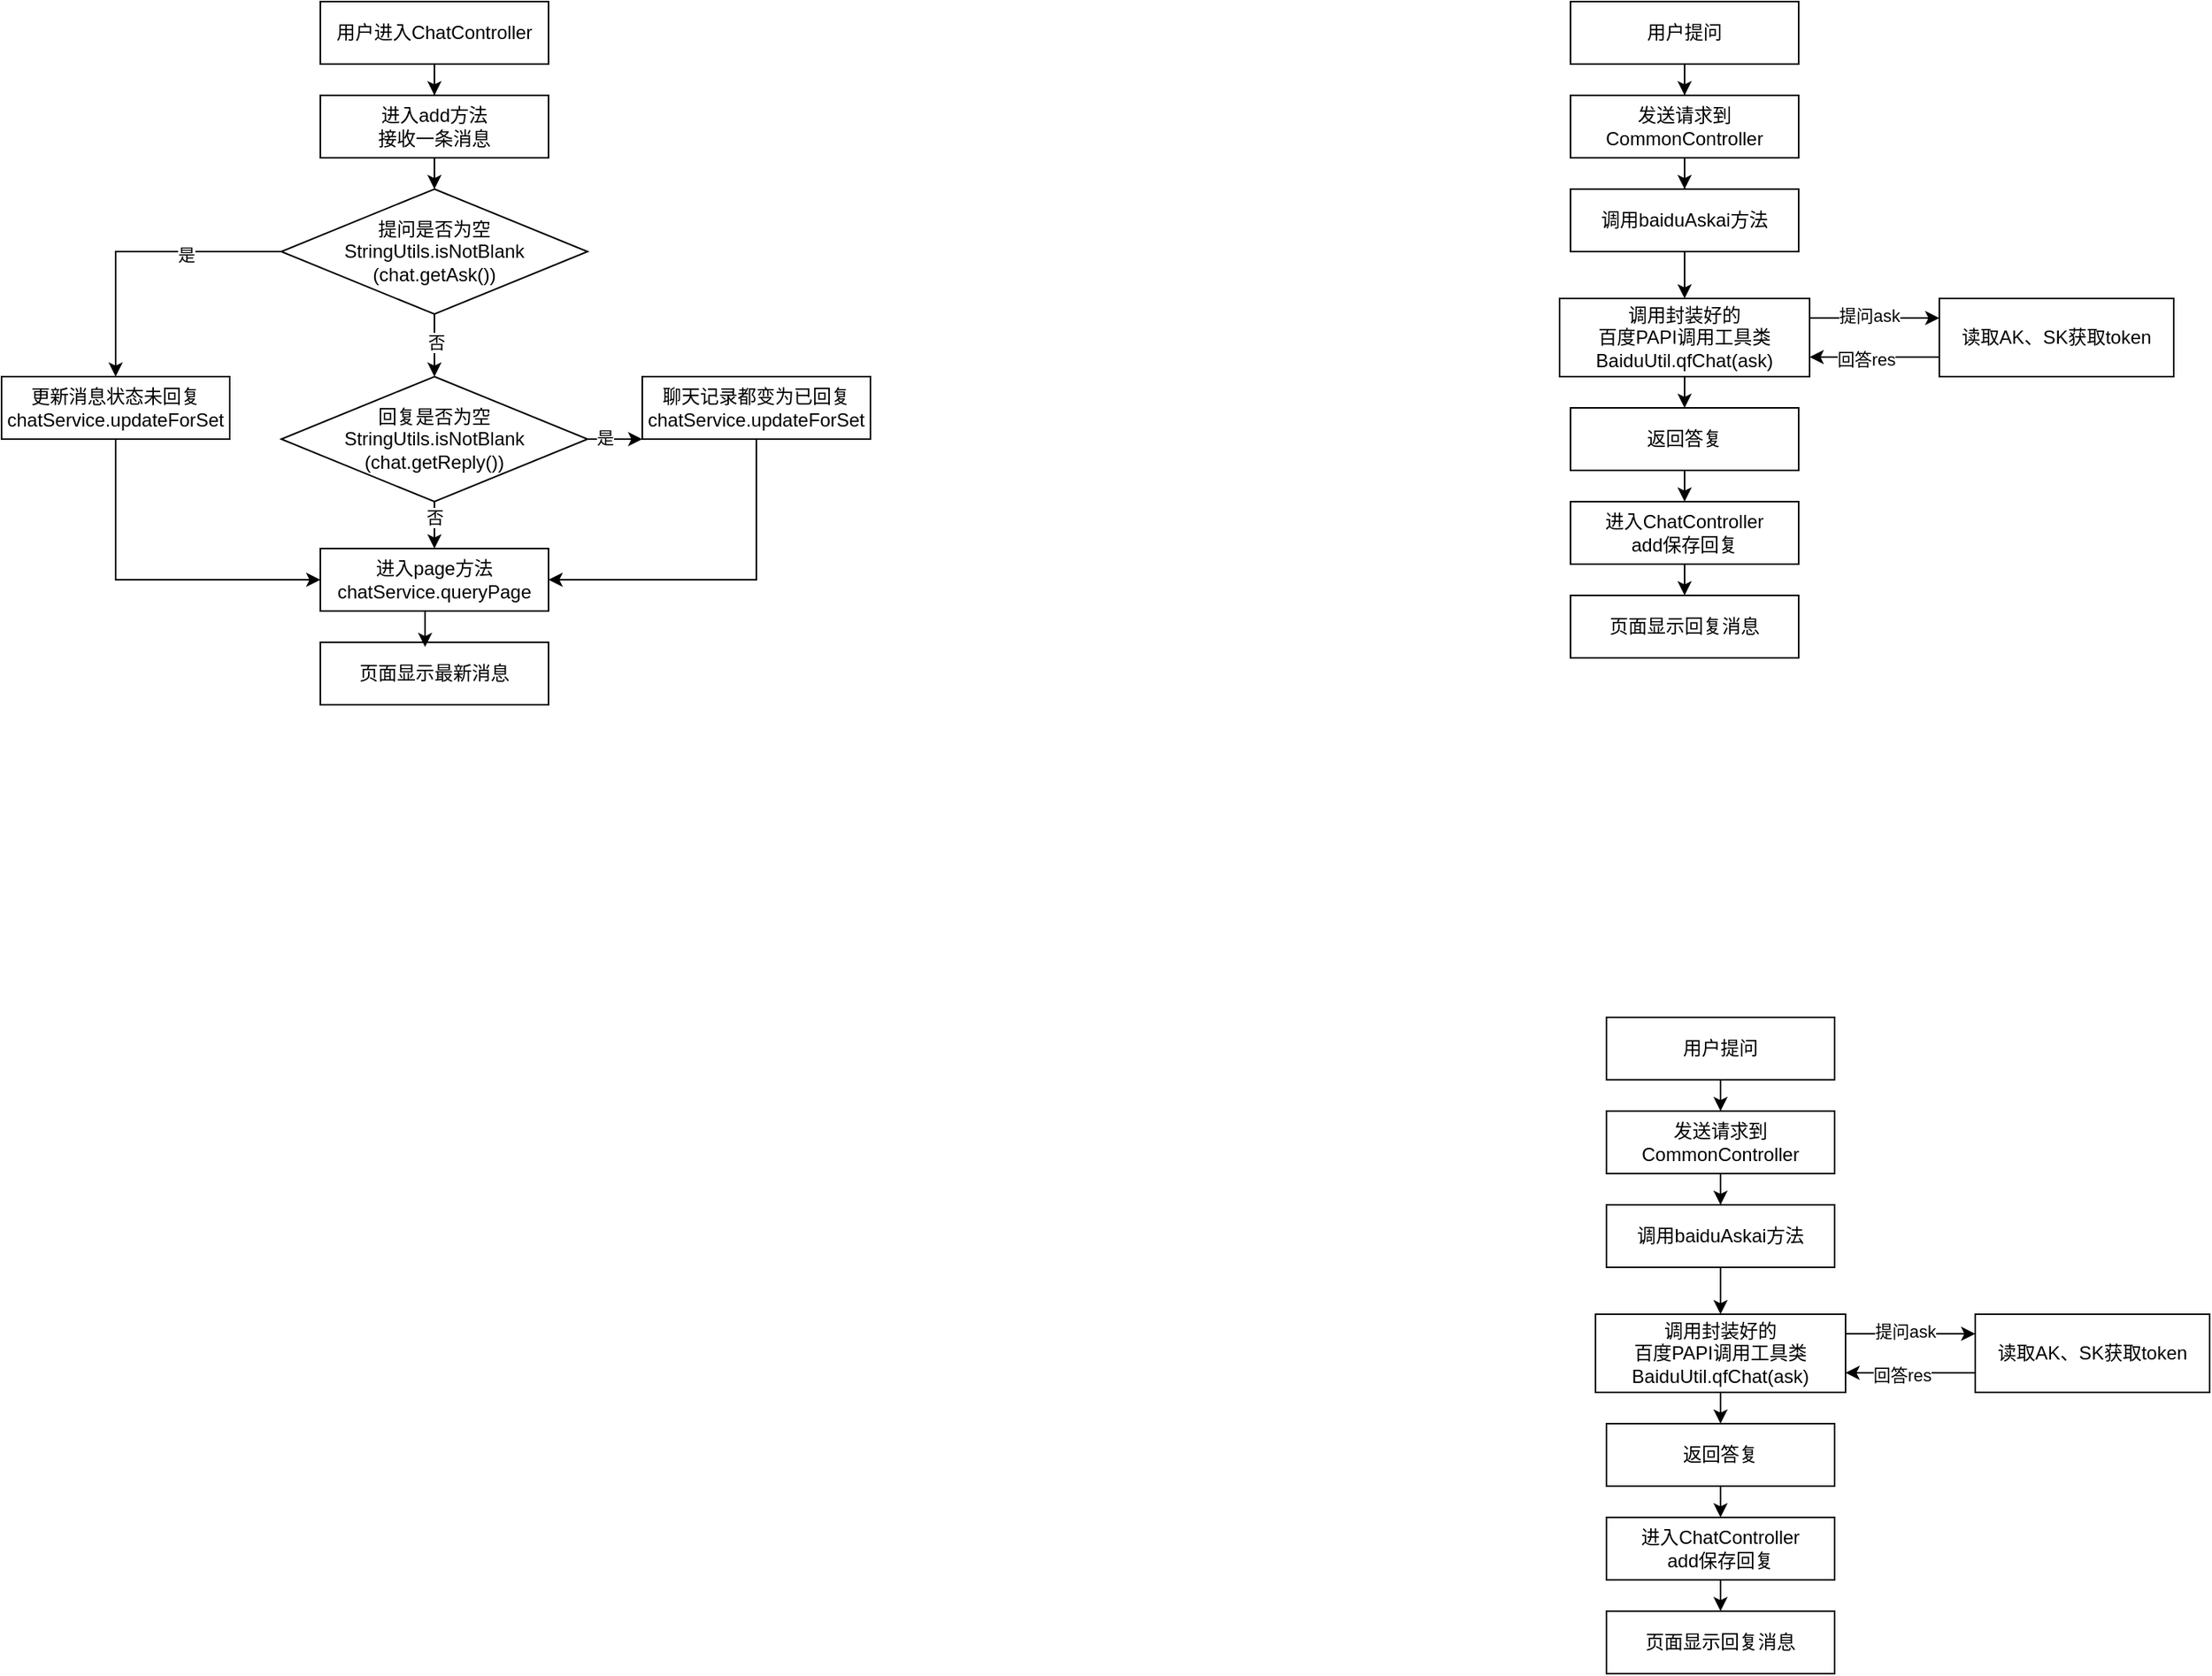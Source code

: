<mxfile version="26.2.9">
  <diagram name="第 1 页" id="76SO9O9yr07jMs2---yx">
    <mxGraphModel dx="985" dy="518" grid="1" gridSize="10" guides="1" tooltips="1" connect="1" arrows="1" fold="1" page="1" pageScale="1" pageWidth="827" pageHeight="1169" math="0" shadow="0">
      <root>
        <mxCell id="0" />
        <mxCell id="1" parent="0" />
        <mxCell id="89t6GWdF_3kPurugmedB-18" style="edgeStyle=orthogonalEdgeStyle;rounded=0;orthogonalLoop=1;jettySize=auto;html=1;exitX=0.5;exitY=1;exitDx=0;exitDy=0;" edge="1" parent="1" source="89t6GWdF_3kPurugmedB-1" target="89t6GWdF_3kPurugmedB-12">
          <mxGeometry relative="1" as="geometry" />
        </mxCell>
        <mxCell id="89t6GWdF_3kPurugmedB-1" value="用户进入ChatController" style="rounded=0;whiteSpace=wrap;html=1;" vertex="1" parent="1">
          <mxGeometry x="324" y="50" width="146" height="40" as="geometry" />
        </mxCell>
        <mxCell id="89t6GWdF_3kPurugmedB-24" style="edgeStyle=orthogonalEdgeStyle;rounded=0;orthogonalLoop=1;jettySize=auto;html=1;exitX=0.5;exitY=1;exitDx=0;exitDy=0;entryX=0.5;entryY=0;entryDx=0;entryDy=0;" edge="1" parent="1" source="89t6GWdF_3kPurugmedB-12" target="89t6GWdF_3kPurugmedB-21">
          <mxGeometry relative="1" as="geometry" />
        </mxCell>
        <mxCell id="89t6GWdF_3kPurugmedB-12" value="&lt;div&gt;进入add方法&lt;/div&gt;接收一条消息" style="rounded=0;whiteSpace=wrap;html=1;" vertex="1" parent="1">
          <mxGeometry x="324" y="110" width="146" height="40" as="geometry" />
        </mxCell>
        <mxCell id="89t6GWdF_3kPurugmedB-50" style="edgeStyle=orthogonalEdgeStyle;rounded=0;orthogonalLoop=1;jettySize=auto;html=1;entryX=1;entryY=0.5;entryDx=0;entryDy=0;exitX=0.5;exitY=1;exitDx=0;exitDy=0;" edge="1" parent="1" source="89t6GWdF_3kPurugmedB-13" target="89t6GWdF_3kPurugmedB-15">
          <mxGeometry relative="1" as="geometry" />
        </mxCell>
        <mxCell id="89t6GWdF_3kPurugmedB-13" value="聊天记录都变为已回复chatService.updateForSet" style="rounded=0;whiteSpace=wrap;html=1;" vertex="1" parent="1">
          <mxGeometry x="530" y="290" width="146" height="40" as="geometry" />
        </mxCell>
        <mxCell id="89t6GWdF_3kPurugmedB-14" value="页面显示最新消息" style="rounded=0;whiteSpace=wrap;html=1;" vertex="1" parent="1">
          <mxGeometry x="324" y="460" width="146" height="40" as="geometry" />
        </mxCell>
        <mxCell id="89t6GWdF_3kPurugmedB-15" value="进入page方法 chatService.queryPage" style="rounded=0;whiteSpace=wrap;html=1;" vertex="1" parent="1">
          <mxGeometry x="324" y="400" width="146" height="40" as="geometry" />
        </mxCell>
        <mxCell id="89t6GWdF_3kPurugmedB-49" style="edgeStyle=orthogonalEdgeStyle;rounded=0;orthogonalLoop=1;jettySize=auto;html=1;exitX=0.5;exitY=1;exitDx=0;exitDy=0;entryX=0;entryY=0.5;entryDx=0;entryDy=0;" edge="1" parent="1" source="89t6GWdF_3kPurugmedB-16" target="89t6GWdF_3kPurugmedB-15">
          <mxGeometry relative="1" as="geometry" />
        </mxCell>
        <mxCell id="89t6GWdF_3kPurugmedB-16" value="&lt;div&gt;更新消息状态未回复&lt;/div&gt;chatService.updateForSet" style="rounded=0;whiteSpace=wrap;html=1;" vertex="1" parent="1">
          <mxGeometry x="120" y="290" width="146" height="40" as="geometry" />
        </mxCell>
        <mxCell id="89t6GWdF_3kPurugmedB-29" style="edgeStyle=orthogonalEdgeStyle;rounded=0;orthogonalLoop=1;jettySize=auto;html=1;exitX=0.5;exitY=1;exitDx=0;exitDy=0;entryX=0.5;entryY=0;entryDx=0;entryDy=0;" edge="1" parent="1" source="89t6GWdF_3kPurugmedB-21" target="89t6GWdF_3kPurugmedB-22">
          <mxGeometry relative="1" as="geometry" />
        </mxCell>
        <mxCell id="89t6GWdF_3kPurugmedB-51" value="否" style="edgeLabel;html=1;align=center;verticalAlign=middle;resizable=0;points=[];" vertex="1" connectable="0" parent="89t6GWdF_3kPurugmedB-29">
          <mxGeometry x="-0.124" y="1" relative="1" as="geometry">
            <mxPoint as="offset" />
          </mxGeometry>
        </mxCell>
        <mxCell id="89t6GWdF_3kPurugmedB-33" style="edgeStyle=orthogonalEdgeStyle;rounded=0;orthogonalLoop=1;jettySize=auto;html=1;exitX=0;exitY=0.5;exitDx=0;exitDy=0;entryX=0.5;entryY=0;entryDx=0;entryDy=0;" edge="1" parent="1" source="89t6GWdF_3kPurugmedB-21" target="89t6GWdF_3kPurugmedB-16">
          <mxGeometry relative="1" as="geometry" />
        </mxCell>
        <mxCell id="89t6GWdF_3kPurugmedB-36" value="是" style="edgeLabel;html=1;align=center;verticalAlign=middle;resizable=0;points=[];" vertex="1" connectable="0" parent="89t6GWdF_3kPurugmedB-33">
          <mxGeometry x="-0.337" y="2" relative="1" as="geometry">
            <mxPoint as="offset" />
          </mxGeometry>
        </mxCell>
        <mxCell id="89t6GWdF_3kPurugmedB-21" value="&lt;div&gt;提问是否为空&lt;/div&gt;StringUtils.isNotBlank&lt;div&gt;(chat.getAsk())&lt;/div&gt;" style="rhombus;whiteSpace=wrap;html=1;" vertex="1" parent="1">
          <mxGeometry x="299" y="170" width="196" height="80" as="geometry" />
        </mxCell>
        <mxCell id="89t6GWdF_3kPurugmedB-45" style="edgeStyle=orthogonalEdgeStyle;rounded=0;orthogonalLoop=1;jettySize=auto;html=1;exitX=0.5;exitY=1;exitDx=0;exitDy=0;entryX=0.5;entryY=0;entryDx=0;entryDy=0;" edge="1" parent="1" source="89t6GWdF_3kPurugmedB-22" target="89t6GWdF_3kPurugmedB-15">
          <mxGeometry relative="1" as="geometry" />
        </mxCell>
        <mxCell id="89t6GWdF_3kPurugmedB-54" value="否" style="edgeLabel;html=1;align=center;verticalAlign=middle;resizable=0;points=[];" vertex="1" connectable="0" parent="89t6GWdF_3kPurugmedB-45">
          <mxGeometry x="-0.352" relative="1" as="geometry">
            <mxPoint as="offset" />
          </mxGeometry>
        </mxCell>
        <mxCell id="89t6GWdF_3kPurugmedB-52" style="edgeStyle=orthogonalEdgeStyle;rounded=0;orthogonalLoop=1;jettySize=auto;html=1;exitX=1;exitY=0.5;exitDx=0;exitDy=0;entryX=0;entryY=1;entryDx=0;entryDy=0;" edge="1" parent="1" source="89t6GWdF_3kPurugmedB-22" target="89t6GWdF_3kPurugmedB-13">
          <mxGeometry relative="1" as="geometry" />
        </mxCell>
        <mxCell id="89t6GWdF_3kPurugmedB-53" value="是" style="edgeLabel;html=1;align=center;verticalAlign=middle;resizable=0;points=[];" vertex="1" connectable="0" parent="89t6GWdF_3kPurugmedB-52">
          <mxGeometry x="-0.369" y="1" relative="1" as="geometry">
            <mxPoint as="offset" />
          </mxGeometry>
        </mxCell>
        <mxCell id="89t6GWdF_3kPurugmedB-22" value="&lt;div&gt;回复是否为空&lt;/div&gt;StringUtils.isNotBlank&lt;div&gt;(chat.getReply())&lt;/div&gt;" style="rhombus;whiteSpace=wrap;html=1;" vertex="1" parent="1">
          <mxGeometry x="299" y="290" width="196" height="80" as="geometry" />
        </mxCell>
        <mxCell id="89t6GWdF_3kPurugmedB-48" style="edgeStyle=orthogonalEdgeStyle;rounded=0;orthogonalLoop=1;jettySize=auto;html=1;exitX=0.5;exitY=1;exitDx=0;exitDy=0;entryX=0.459;entryY=0.076;entryDx=0;entryDy=0;entryPerimeter=0;" edge="1" parent="1" source="89t6GWdF_3kPurugmedB-15" target="89t6GWdF_3kPurugmedB-14">
          <mxGeometry relative="1" as="geometry" />
        </mxCell>
        <mxCell id="89t6GWdF_3kPurugmedB-57" style="edgeStyle=orthogonalEdgeStyle;rounded=0;orthogonalLoop=1;jettySize=auto;html=1;exitX=0.5;exitY=1;exitDx=0;exitDy=0;" edge="1" parent="1" source="89t6GWdF_3kPurugmedB-58" target="89t6GWdF_3kPurugmedB-60">
          <mxGeometry relative="1" as="geometry" />
        </mxCell>
        <mxCell id="89t6GWdF_3kPurugmedB-58" value="用户提问" style="rounded=0;whiteSpace=wrap;html=1;" vertex="1" parent="1">
          <mxGeometry x="1124" y="50" width="146" height="40" as="geometry" />
        </mxCell>
        <mxCell id="89t6GWdF_3kPurugmedB-78" style="edgeStyle=orthogonalEdgeStyle;rounded=0;orthogonalLoop=1;jettySize=auto;html=1;exitX=0.5;exitY=1;exitDx=0;exitDy=0;" edge="1" parent="1" source="89t6GWdF_3kPurugmedB-60" target="89t6GWdF_3kPurugmedB-62">
          <mxGeometry relative="1" as="geometry" />
        </mxCell>
        <mxCell id="89t6GWdF_3kPurugmedB-60" value="发送请求到&lt;div&gt;CommonController&lt;/div&gt;" style="rounded=0;whiteSpace=wrap;html=1;" vertex="1" parent="1">
          <mxGeometry x="1124" y="110" width="146" height="40" as="geometry" />
        </mxCell>
        <mxCell id="89t6GWdF_3kPurugmedB-88" style="edgeStyle=orthogonalEdgeStyle;rounded=0;orthogonalLoop=1;jettySize=auto;html=1;exitX=0.5;exitY=1;exitDx=0;exitDy=0;entryX=0.5;entryY=0;entryDx=0;entryDy=0;" edge="1" parent="1" source="89t6GWdF_3kPurugmedB-62" target="89t6GWdF_3kPurugmedB-66">
          <mxGeometry relative="1" as="geometry" />
        </mxCell>
        <mxCell id="89t6GWdF_3kPurugmedB-62" value="调用baiduAskai方法" style="rounded=0;whiteSpace=wrap;html=1;" vertex="1" parent="1">
          <mxGeometry x="1124" y="170" width="146" height="40" as="geometry" />
        </mxCell>
        <mxCell id="89t6GWdF_3kPurugmedB-91" style="edgeStyle=orthogonalEdgeStyle;rounded=0;orthogonalLoop=1;jettySize=auto;html=1;exitX=0.5;exitY=1;exitDx=0;exitDy=0;entryX=0.5;entryY=0;entryDx=0;entryDy=0;" edge="1" parent="1" source="89t6GWdF_3kPurugmedB-63" target="89t6GWdF_3kPurugmedB-87">
          <mxGeometry relative="1" as="geometry" />
        </mxCell>
        <mxCell id="89t6GWdF_3kPurugmedB-63" value="&lt;div&gt;进入&lt;span style=&quot;background-color: transparent; color: light-dark(rgb(0, 0, 0), rgb(255, 255, 255));&quot;&gt;ChatController&lt;/span&gt;&lt;/div&gt;&lt;div&gt;add保存回复&lt;/div&gt;" style="rounded=0;whiteSpace=wrap;html=1;" vertex="1" parent="1">
          <mxGeometry x="1124" y="370" width="146" height="40" as="geometry" />
        </mxCell>
        <mxCell id="89t6GWdF_3kPurugmedB-90" style="edgeStyle=orthogonalEdgeStyle;rounded=0;orthogonalLoop=1;jettySize=auto;html=1;exitX=0.5;exitY=1;exitDx=0;exitDy=0;entryX=0.5;entryY=0;entryDx=0;entryDy=0;" edge="1" parent="1" source="89t6GWdF_3kPurugmedB-64" target="89t6GWdF_3kPurugmedB-63">
          <mxGeometry relative="1" as="geometry" />
        </mxCell>
        <mxCell id="89t6GWdF_3kPurugmedB-64" value="返回答复" style="rounded=0;whiteSpace=wrap;html=1;" vertex="1" parent="1">
          <mxGeometry x="1124" y="310" width="146" height="40" as="geometry" />
        </mxCell>
        <mxCell id="89t6GWdF_3kPurugmedB-81" style="edgeStyle=orthogonalEdgeStyle;rounded=0;orthogonalLoop=1;jettySize=auto;html=1;exitX=1;exitY=0.25;exitDx=0;exitDy=0;entryX=0;entryY=0.25;entryDx=0;entryDy=0;" edge="1" parent="1" source="89t6GWdF_3kPurugmedB-66" target="89t6GWdF_3kPurugmedB-79">
          <mxGeometry relative="1" as="geometry" />
        </mxCell>
        <mxCell id="89t6GWdF_3kPurugmedB-84" value="提问ask" style="edgeLabel;html=1;align=center;verticalAlign=middle;resizable=0;points=[];" vertex="1" connectable="0" parent="89t6GWdF_3kPurugmedB-81">
          <mxGeometry x="-0.084" y="2" relative="1" as="geometry">
            <mxPoint as="offset" />
          </mxGeometry>
        </mxCell>
        <mxCell id="89t6GWdF_3kPurugmedB-89" style="edgeStyle=orthogonalEdgeStyle;rounded=0;orthogonalLoop=1;jettySize=auto;html=1;exitX=0.5;exitY=1;exitDx=0;exitDy=0;entryX=0.5;entryY=0;entryDx=0;entryDy=0;" edge="1" parent="1" source="89t6GWdF_3kPurugmedB-66" target="89t6GWdF_3kPurugmedB-64">
          <mxGeometry relative="1" as="geometry" />
        </mxCell>
        <mxCell id="89t6GWdF_3kPurugmedB-66" value="&lt;div&gt;调用封装好的&lt;/div&gt;&lt;div&gt;百度PAPI调用工具类&lt;/div&gt;&lt;div&gt;BaiduUtil.qfChat(ask)&lt;/div&gt;" style="rounded=0;whiteSpace=wrap;html=1;" vertex="1" parent="1">
          <mxGeometry x="1117" y="240" width="160" height="50" as="geometry" />
        </mxCell>
        <mxCell id="89t6GWdF_3kPurugmedB-83" style="edgeStyle=orthogonalEdgeStyle;rounded=0;orthogonalLoop=1;jettySize=auto;html=1;exitX=0;exitY=0.75;exitDx=0;exitDy=0;entryX=1;entryY=0.75;entryDx=0;entryDy=0;" edge="1" parent="1" source="89t6GWdF_3kPurugmedB-79" target="89t6GWdF_3kPurugmedB-66">
          <mxGeometry relative="1" as="geometry" />
        </mxCell>
        <mxCell id="89t6GWdF_3kPurugmedB-85" value="回答res" style="edgeLabel;html=1;align=center;verticalAlign=middle;resizable=0;points=[];" vertex="1" connectable="0" parent="89t6GWdF_3kPurugmedB-83">
          <mxGeometry x="0.134" y="1" relative="1" as="geometry">
            <mxPoint as="offset" />
          </mxGeometry>
        </mxCell>
        <mxCell id="89t6GWdF_3kPurugmedB-79" value="读取AK、SK获取token" style="rounded=0;whiteSpace=wrap;html=1;" vertex="1" parent="1">
          <mxGeometry x="1360" y="240" width="150" height="50" as="geometry" />
        </mxCell>
        <mxCell id="89t6GWdF_3kPurugmedB-87" value="页面显示回复消息" style="rounded=0;whiteSpace=wrap;html=1;" vertex="1" parent="1">
          <mxGeometry x="1124" y="430" width="146" height="40" as="geometry" />
        </mxCell>
        <mxCell id="89t6GWdF_3kPurugmedB-92" style="edgeStyle=orthogonalEdgeStyle;rounded=0;orthogonalLoop=1;jettySize=auto;html=1;exitX=0.5;exitY=1;exitDx=0;exitDy=0;" edge="1" parent="1" source="89t6GWdF_3kPurugmedB-93" target="89t6GWdF_3kPurugmedB-95">
          <mxGeometry relative="1" as="geometry" />
        </mxCell>
        <mxCell id="89t6GWdF_3kPurugmedB-93" value="用户提问" style="rounded=0;whiteSpace=wrap;html=1;" vertex="1" parent="1">
          <mxGeometry x="1147" y="700" width="146" height="40" as="geometry" />
        </mxCell>
        <mxCell id="89t6GWdF_3kPurugmedB-94" style="edgeStyle=orthogonalEdgeStyle;rounded=0;orthogonalLoop=1;jettySize=auto;html=1;exitX=0.5;exitY=1;exitDx=0;exitDy=0;" edge="1" parent="1" source="89t6GWdF_3kPurugmedB-95" target="89t6GWdF_3kPurugmedB-97">
          <mxGeometry relative="1" as="geometry" />
        </mxCell>
        <mxCell id="89t6GWdF_3kPurugmedB-95" value="发送请求到&lt;div&gt;CommonController&lt;/div&gt;" style="rounded=0;whiteSpace=wrap;html=1;" vertex="1" parent="1">
          <mxGeometry x="1147" y="760" width="146" height="40" as="geometry" />
        </mxCell>
        <mxCell id="89t6GWdF_3kPurugmedB-96" style="edgeStyle=orthogonalEdgeStyle;rounded=0;orthogonalLoop=1;jettySize=auto;html=1;exitX=0.5;exitY=1;exitDx=0;exitDy=0;entryX=0.5;entryY=0;entryDx=0;entryDy=0;" edge="1" parent="1" source="89t6GWdF_3kPurugmedB-97" target="89t6GWdF_3kPurugmedB-105">
          <mxGeometry relative="1" as="geometry" />
        </mxCell>
        <mxCell id="89t6GWdF_3kPurugmedB-97" value="调用baiduAskai方法" style="rounded=0;whiteSpace=wrap;html=1;" vertex="1" parent="1">
          <mxGeometry x="1147" y="820" width="146" height="40" as="geometry" />
        </mxCell>
        <mxCell id="89t6GWdF_3kPurugmedB-98" style="edgeStyle=orthogonalEdgeStyle;rounded=0;orthogonalLoop=1;jettySize=auto;html=1;exitX=0.5;exitY=1;exitDx=0;exitDy=0;entryX=0.5;entryY=0;entryDx=0;entryDy=0;" edge="1" parent="1" source="89t6GWdF_3kPurugmedB-99" target="89t6GWdF_3kPurugmedB-109">
          <mxGeometry relative="1" as="geometry" />
        </mxCell>
        <mxCell id="89t6GWdF_3kPurugmedB-99" value="&lt;div&gt;进入&lt;span style=&quot;background-color: transparent; color: light-dark(rgb(0, 0, 0), rgb(255, 255, 255));&quot;&gt;ChatController&lt;/span&gt;&lt;/div&gt;&lt;div&gt;add保存回复&lt;/div&gt;" style="rounded=0;whiteSpace=wrap;html=1;" vertex="1" parent="1">
          <mxGeometry x="1147" y="1020" width="146" height="40" as="geometry" />
        </mxCell>
        <mxCell id="89t6GWdF_3kPurugmedB-100" style="edgeStyle=orthogonalEdgeStyle;rounded=0;orthogonalLoop=1;jettySize=auto;html=1;exitX=0.5;exitY=1;exitDx=0;exitDy=0;entryX=0.5;entryY=0;entryDx=0;entryDy=0;" edge="1" parent="1" source="89t6GWdF_3kPurugmedB-101" target="89t6GWdF_3kPurugmedB-99">
          <mxGeometry relative="1" as="geometry" />
        </mxCell>
        <mxCell id="89t6GWdF_3kPurugmedB-101" value="返回答复" style="rounded=0;whiteSpace=wrap;html=1;" vertex="1" parent="1">
          <mxGeometry x="1147" y="960" width="146" height="40" as="geometry" />
        </mxCell>
        <mxCell id="89t6GWdF_3kPurugmedB-102" style="edgeStyle=orthogonalEdgeStyle;rounded=0;orthogonalLoop=1;jettySize=auto;html=1;exitX=1;exitY=0.25;exitDx=0;exitDy=0;entryX=0;entryY=0.25;entryDx=0;entryDy=0;" edge="1" parent="1" source="89t6GWdF_3kPurugmedB-105" target="89t6GWdF_3kPurugmedB-108">
          <mxGeometry relative="1" as="geometry" />
        </mxCell>
        <mxCell id="89t6GWdF_3kPurugmedB-103" value="提问ask" style="edgeLabel;html=1;align=center;verticalAlign=middle;resizable=0;points=[];" vertex="1" connectable="0" parent="89t6GWdF_3kPurugmedB-102">
          <mxGeometry x="-0.084" y="2" relative="1" as="geometry">
            <mxPoint as="offset" />
          </mxGeometry>
        </mxCell>
        <mxCell id="89t6GWdF_3kPurugmedB-104" style="edgeStyle=orthogonalEdgeStyle;rounded=0;orthogonalLoop=1;jettySize=auto;html=1;exitX=0.5;exitY=1;exitDx=0;exitDy=0;entryX=0.5;entryY=0;entryDx=0;entryDy=0;" edge="1" parent="1" source="89t6GWdF_3kPurugmedB-105" target="89t6GWdF_3kPurugmedB-101">
          <mxGeometry relative="1" as="geometry" />
        </mxCell>
        <mxCell id="89t6GWdF_3kPurugmedB-105" value="&lt;div&gt;调用封装好的&lt;/div&gt;&lt;div&gt;百度PAPI调用工具类&lt;/div&gt;&lt;div&gt;BaiduUtil.qfChat(ask)&lt;/div&gt;" style="rounded=0;whiteSpace=wrap;html=1;" vertex="1" parent="1">
          <mxGeometry x="1140" y="890" width="160" height="50" as="geometry" />
        </mxCell>
        <mxCell id="89t6GWdF_3kPurugmedB-106" style="edgeStyle=orthogonalEdgeStyle;rounded=0;orthogonalLoop=1;jettySize=auto;html=1;exitX=0;exitY=0.75;exitDx=0;exitDy=0;entryX=1;entryY=0.75;entryDx=0;entryDy=0;" edge="1" parent="1" source="89t6GWdF_3kPurugmedB-108" target="89t6GWdF_3kPurugmedB-105">
          <mxGeometry relative="1" as="geometry" />
        </mxCell>
        <mxCell id="89t6GWdF_3kPurugmedB-107" value="回答res" style="edgeLabel;html=1;align=center;verticalAlign=middle;resizable=0;points=[];" vertex="1" connectable="0" parent="89t6GWdF_3kPurugmedB-106">
          <mxGeometry x="0.134" y="1" relative="1" as="geometry">
            <mxPoint as="offset" />
          </mxGeometry>
        </mxCell>
        <mxCell id="89t6GWdF_3kPurugmedB-108" value="读取AK、SK获取token" style="rounded=0;whiteSpace=wrap;html=1;" vertex="1" parent="1">
          <mxGeometry x="1383" y="890" width="150" height="50" as="geometry" />
        </mxCell>
        <mxCell id="89t6GWdF_3kPurugmedB-109" value="页面显示回复消息" style="rounded=0;whiteSpace=wrap;html=1;" vertex="1" parent="1">
          <mxGeometry x="1147" y="1080" width="146" height="40" as="geometry" />
        </mxCell>
      </root>
    </mxGraphModel>
  </diagram>
</mxfile>
